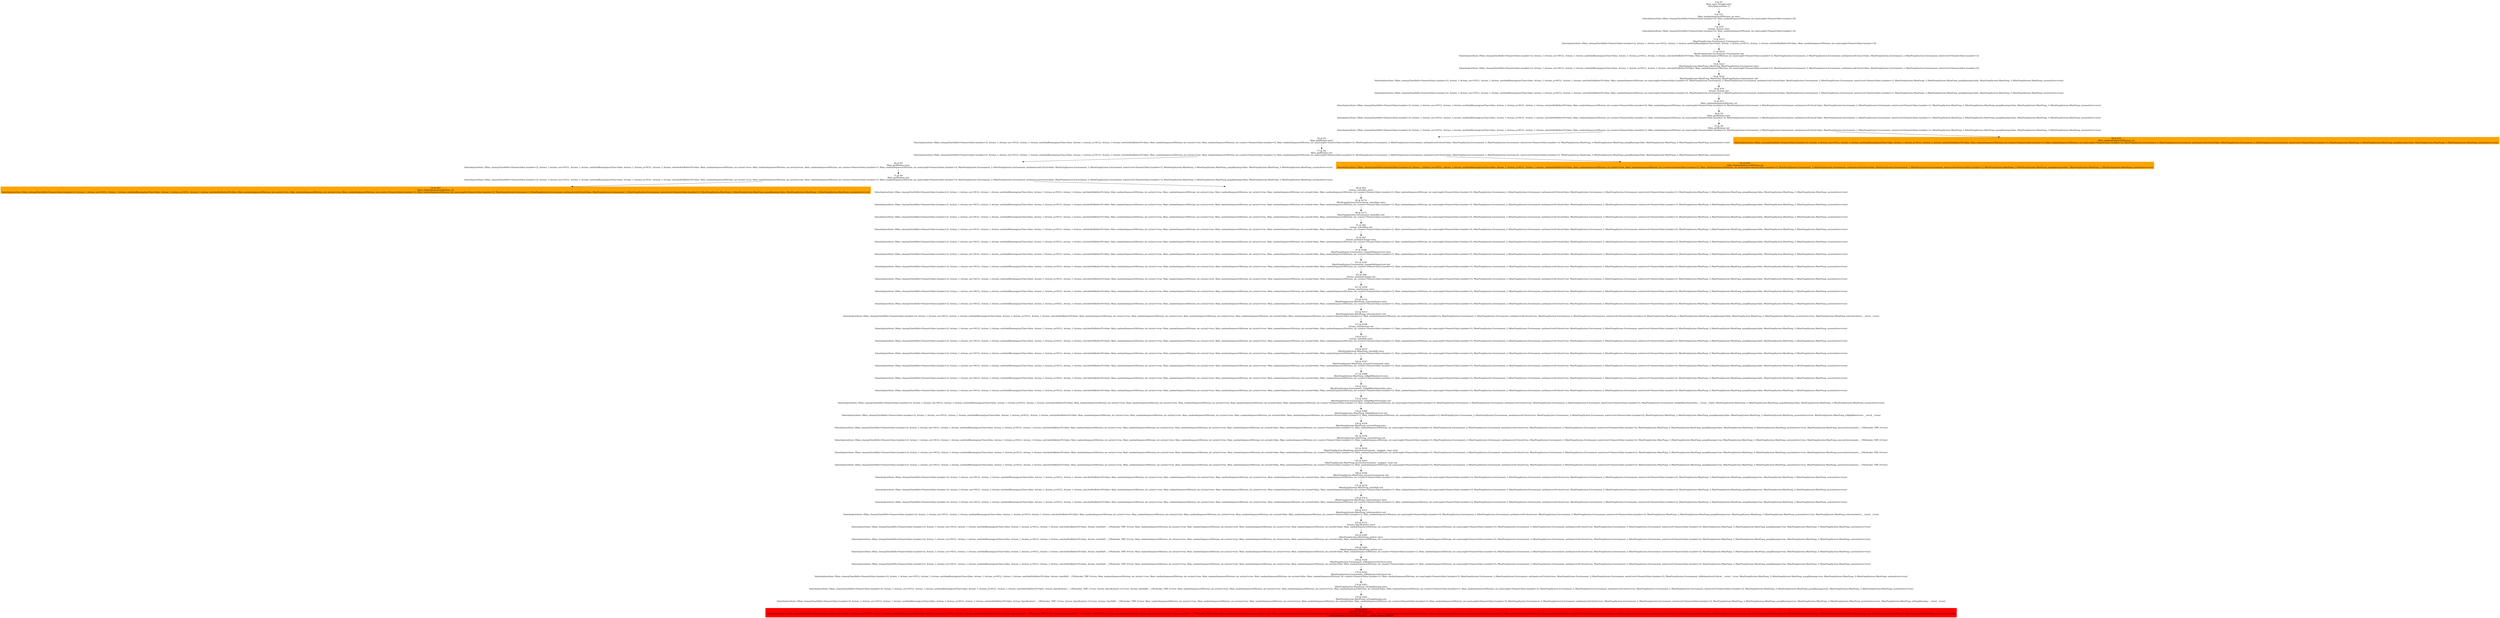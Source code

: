 digraph ARG {
node [style="filled" shape="box" color="white"]
0 [label="0 @ N1\nMain_main_String[] entry\nValueAnalysisState: []\n" id="0"]
4 [label="4 @ N15\nMain_randomSequenceOfActions_int entry\nValueAnalysisState: [Main_cleanupTimeShifts=NumericValue [number=2], Main_randomSequenceOfActions_int::maxLength=NumericValue [number=3]]\n" id="4"]
7 [label="7 @ N79\nActions_Actions entry\nValueAnalysisState: [Main_cleanupTimeShifts=NumericValue [number=2], Main_randomSequenceOfActions_int::maxLength=NumericValue [number=3]]\n" id="7"]
13 [label="13 @ N215\nMinePumpSystem.Environment_Environment entry\nValueAnalysisState: [Main_cleanupTimeShifts=NumericValue [number=2], Actions_1::Actions_env=NULL, Actions_1::Actions_methAndRunningLastTime=false, Actions_1::Actions_p=NULL, Actions_1::Actions_switchedOnBeforeTS=false, Main_randomSequenceOfActions_int::maxLength=NumericValue [number=3]]\n" id="13"]
17 [label="17 @ N214\nMinePumpSystem.Environment_Environment exit\nValueAnalysisState: [Main_cleanupTimeShifts=NumericValue [number=2], Actions_1::Actions_env=NULL, Actions_1::Actions_methAndRunningLastTime=false, Actions_1::Actions_p=NULL, Actions_1::Actions_switchedOnBeforeTS=false, Main_randomSequenceOfActions_int::maxLength=NumericValue [number=3], MinePumpSystem.Environment_2::MinePumpSystem.Environment_methaneLevelCritical=false, MinePumpSystem.Environment_2::MinePumpSystem.Environment_waterLevel=NumericValue [number=1]]\n" id="17"]
19 [label="19 @ N223\nMinePumpSystem.MinePump_MinePump_MinePumpSystem.Environment entry\nValueAnalysisState: [Main_cleanupTimeShifts=NumericValue [number=2], Actions_1::Actions_env=NULL, Actions_1::Actions_methAndRunningLastTime=false, Actions_1::Actions_p=NULL, Actions_1::Actions_switchedOnBeforeTS=false, Main_randomSequenceOfActions_int::maxLength=NumericValue [number=3], MinePumpSystem.Environment_2::MinePumpSystem.Environment_methaneLevelCritical=false, MinePumpSystem.Environment_2::MinePumpSystem.Environment_waterLevel=NumericValue [number=1]]\n" id="19"]
26 [label="26 @ N222\nMinePumpSystem.MinePump_MinePump_MinePumpSystem.Environment exit\nValueAnalysisState: [Main_cleanupTimeShifts=NumericValue [number=2], Actions_1::Actions_env=NULL, Actions_1::Actions_methAndRunningLastTime=false, Actions_1::Actions_p=NULL, Actions_1::Actions_switchedOnBeforeTS=false, Main_randomSequenceOfActions_int::maxLength=NumericValue [number=3], MinePumpSystem.Environment_2::MinePumpSystem.Environment_methaneLevelCritical=false, MinePumpSystem.Environment_2::MinePumpSystem.Environment_waterLevel=NumericValue [number=1], MinePumpSystem.MinePump_3::MinePumpSystem.MinePump_pumpRunning=false, MinePumpSystem.MinePump_3::MinePumpSystem.MinePump_systemActive=true]\n" id="26"]
28 [label="28 @ N78\nActions_Actions exit\nValueAnalysisState: [Main_cleanupTimeShifts=NumericValue [number=2], Actions_1::Actions_env=NULL, Actions_1::Actions_methAndRunningLastTime=false, Actions_1::Actions_p=NULL, Actions_1::Actions_switchedOnBeforeTS=false, Main_randomSequenceOfActions_int::maxLength=NumericValue [number=3], MinePumpSystem.Environment_2::MinePumpSystem.Environment_methaneLevelCritical=false, MinePumpSystem.Environment_2::MinePumpSystem.Environment_waterLevel=NumericValue [number=1], MinePumpSystem.MinePump_3::MinePumpSystem.MinePump_pumpRunning=false, MinePumpSystem.MinePump_3::MinePumpSystem.MinePump_systemActive=true]\n" id="28"]
32 [label="32 @ N23\nMain_randomSequenceOfActions_int\nValueAnalysisState: [Main_cleanupTimeShifts=NumericValue [number=2], Actions_1::Actions_env=NULL, Actions_1::Actions_methAndRunningLastTime=false, Actions_1::Actions_p=NULL, Actions_1::Actions_switchedOnBeforeTS=false, Main_randomSequenceOfActions_int::counter=NumericValue [number=0], Main_randomSequenceOfActions_int::maxLength=NumericValue [number=3], MinePumpSystem.Environment_2::MinePumpSystem.Environment_methaneLevelCritical=false, MinePumpSystem.Environment_2::MinePumpSystem.Environment_waterLevel=NumericValue [number=1], MinePumpSystem.MinePump_3::MinePumpSystem.MinePump_pumpRunning=false, MinePumpSystem.MinePump_3::MinePumpSystem.MinePump_systemActive=true]\n" id="32"]
36 [label="36 @ N5\nMain_getBoolean entry\nValueAnalysisState: [Main_cleanupTimeShifts=NumericValue [number=2], Actions_1::Actions_env=NULL, Actions_1::Actions_methAndRunningLastTime=false, Actions_1::Actions_p=NULL, Actions_1::Actions_switchedOnBeforeTS=false, Main_randomSequenceOfActions_int::counter=NumericValue [number=1], Main_randomSequenceOfActions_int::maxLength=NumericValue [number=3], MinePumpSystem.Environment_2::MinePumpSystem.Environment_methaneLevelCritical=false, MinePumpSystem.Environment_2::MinePumpSystem.Environment_waterLevel=NumericValue [number=1], MinePumpSystem.MinePump_3::MinePumpSystem.MinePump_pumpRunning=false, MinePumpSystem.MinePump_3::MinePumpSystem.MinePump_systemActive=true]\n" id="36"]
43 [label="43 @ N4\nMain_getBoolean exit\nValueAnalysisState: [Main_cleanupTimeShifts=NumericValue [number=2], Actions_1::Actions_env=NULL, Actions_1::Actions_methAndRunningLastTime=false, Actions_1::Actions_p=NULL, Actions_1::Actions_switchedOnBeforeTS=false, Main_randomSequenceOfActions_int::counter=NumericValue [number=1], Main_randomSequenceOfActions_int::maxLength=NumericValue [number=3], MinePumpSystem.Environment_2::MinePumpSystem.Environment_methaneLevelCritical=false, MinePumpSystem.Environment_2::MinePumpSystem.Environment_waterLevel=NumericValue [number=1], MinePumpSystem.MinePump_3::MinePumpSystem.MinePump_pumpRunning=false, MinePumpSystem.MinePump_3::MinePumpSystem.MinePump_systemActive=true]\n" id="43"]
50 [label="50 @ N5\nMain_getBoolean entry\nValueAnalysisState: [Main_cleanupTimeShifts=NumericValue [number=2], Actions_1::Actions_env=NULL, Actions_1::Actions_methAndRunningLastTime=false, Actions_1::Actions_p=NULL, Actions_1::Actions_switchedOnBeforeTS=false, Main_randomSequenceOfActions_int::action1=true, Main_randomSequenceOfActions_int::counter=NumericValue [number=1], Main_randomSequenceOfActions_int::maxLength=NumericValue [number=3], MinePumpSystem.Environment_2::MinePumpSystem.Environment_methaneLevelCritical=false, MinePumpSystem.Environment_2::MinePumpSystem.Environment_waterLevel=NumericValue [number=1], MinePumpSystem.MinePump_3::MinePumpSystem.MinePump_pumpRunning=false, MinePumpSystem.MinePump_3::MinePumpSystem.MinePump_systemActive=true]\n" id="50"]
57 [label="57 @ N4\nMain_getBoolean exit\nValueAnalysisState: [Main_cleanupTimeShifts=NumericValue [number=2], Actions_1::Actions_env=NULL, Actions_1::Actions_methAndRunningLastTime=false, Actions_1::Actions_p=NULL, Actions_1::Actions_switchedOnBeforeTS=false, Main_randomSequenceOfActions_int::action1=true, Main_randomSequenceOfActions_int::counter=NumericValue [number=1], Main_randomSequenceOfActions_int::maxLength=NumericValue [number=3], MinePumpSystem.Environment_2::MinePumpSystem.Environment_methaneLevelCritical=false, MinePumpSystem.Environment_2::MinePumpSystem.Environment_waterLevel=NumericValue [number=1], MinePumpSystem.MinePump_3::MinePumpSystem.MinePump_pumpRunning=false, MinePumpSystem.MinePump_3::MinePumpSystem.MinePump_systemActive=true]\n" id="57"]
64 [label="64 @ N5\nMain_getBoolean entry\nValueAnalysisState: [Main_cleanupTimeShifts=NumericValue [number=2], Actions_1::Actions_env=NULL, Actions_1::Actions_methAndRunningLastTime=false, Actions_1::Actions_p=NULL, Actions_1::Actions_switchedOnBeforeTS=false, Main_randomSequenceOfActions_int::action1=true, Main_randomSequenceOfActions_int::action2=true, Main_randomSequenceOfActions_int::counter=NumericValue [number=1], Main_randomSequenceOfActions_int::maxLength=NumericValue [number=3], MinePumpSystem.Environment_2::MinePumpSystem.Environment_methaneLevelCritical=false, MinePumpSystem.Environment_2::MinePumpSystem.Environment_waterLevel=NumericValue [number=1], MinePumpSystem.MinePump_3::MinePumpSystem.MinePump_pumpRunning=false, MinePumpSystem.MinePump_3::MinePumpSystem.MinePump_systemActive=true]\n" id="64"]
71 [label="71 @ N4\nMain_getBoolean exit\nValueAnalysisState: [Main_cleanupTimeShifts=NumericValue [number=2], Actions_1::Actions_env=NULL, Actions_1::Actions_methAndRunningLastTime=false, Actions_1::Actions_p=NULL, Actions_1::Actions_switchedOnBeforeTS=false, Main_randomSequenceOfActions_int::action1=true, Main_randomSequenceOfActions_int::action2=true, Main_randomSequenceOfActions_int::counter=NumericValue [number=1], Main_randomSequenceOfActions_int::maxLength=NumericValue [number=3], MinePumpSystem.Environment_2::MinePumpSystem.Environment_methaneLevelCritical=false, MinePumpSystem.Environment_2::MinePumpSystem.Environment_waterLevel=NumericValue [number=1], MinePumpSystem.MinePump_3::MinePumpSystem.MinePump_pumpRunning=false, MinePumpSystem.MinePump_3::MinePumpSystem.MinePump_systemActive=true]\n" id="71"]
74 [fillcolor="orange" label="74 @ N47\nMain_randomSequenceOfActions_int\nValueAnalysisState: [Main_cleanupTimeShifts=NumericValue [number=2], Actions_1::Actions_env=NULL, Actions_1::Actions_methAndRunningLastTime=false, Actions_1::Actions_p=NULL, Actions_1::Actions_switchedOnBeforeTS=false, Main_randomSequenceOfActions_int::action1=true, Main_randomSequenceOfActions_int::action2=true, Main_randomSequenceOfActions_int::counter=NumericValue [number=1], Main_randomSequenceOfActions_int::maxLength=NumericValue [number=3], MinePumpSystem.Environment_2::MinePumpSystem.Environment_methaneLevelCritical=false, MinePumpSystem.Environment_2::MinePumpSystem.Environment_waterLevel=NumericValue [number=1], MinePumpSystem.MinePump_3::MinePumpSystem.MinePump_pumpRunning=false, MinePumpSystem.MinePump_3::MinePumpSystem.MinePump_systemActive=true]\n" id="74"]
80 [label="80 @ N93\nActions_waterRise entry\nValueAnalysisState: [Main_cleanupTimeShifts=NumericValue [number=2], Actions_1::Actions_env=NULL, Actions_1::Actions_methAndRunningLastTime=false, Actions_1::Actions_p=NULL, Actions_1::Actions_switchedOnBeforeTS=false, Main_randomSequenceOfActions_int::action1=true, Main_randomSequenceOfActions_int::action2=true, Main_randomSequenceOfActions_int::action3=true, Main_randomSequenceOfActions_int::action4=false, Main_randomSequenceOfActions_int::counter=NumericValue [number=1], Main_randomSequenceOfActions_int::maxLength=NumericValue [number=3], MinePumpSystem.Environment_2::MinePumpSystem.Environment_methaneLevelCritical=false, MinePumpSystem.Environment_2::MinePumpSystem.Environment_waterLevel=NumericValue [number=1], MinePumpSystem.MinePump_3::MinePumpSystem.MinePump_pumpRunning=false, MinePumpSystem.MinePump_3::MinePumpSystem.MinePump_systemActive=true]\n" id="80"]
82 [label="82 @ N174\nMinePumpSystem.Environment_waterRise entry\nValueAnalysisState: [Main_cleanupTimeShifts=NumericValue [number=2], Actions_1::Actions_env=NULL, Actions_1::Actions_methAndRunningLastTime=false, Actions_1::Actions_p=NULL, Actions_1::Actions_switchedOnBeforeTS=false, Main_randomSequenceOfActions_int::action1=true, Main_randomSequenceOfActions_int::action2=true, Main_randomSequenceOfActions_int::action3=true, Main_randomSequenceOfActions_int::action4=false, Main_randomSequenceOfActions_int::counter=NumericValue [number=1], Main_randomSequenceOfActions_int::maxLength=NumericValue [number=3], MinePumpSystem.Environment_2::MinePumpSystem.Environment_methaneLevelCritical=false, MinePumpSystem.Environment_2::MinePumpSystem.Environment_waterLevel=NumericValue [number=1], MinePumpSystem.MinePump_3::MinePumpSystem.MinePump_pumpRunning=false, MinePumpSystem.MinePump_3::MinePumpSystem.MinePump_systemActive=true]\n" id="82"]
89 [label="89 @ N173\nMinePumpSystem.Environment_waterRise exit\nValueAnalysisState: [Main_cleanupTimeShifts=NumericValue [number=2], Actions_1::Actions_env=NULL, Actions_1::Actions_methAndRunningLastTime=false, Actions_1::Actions_p=NULL, Actions_1::Actions_switchedOnBeforeTS=false, Main_randomSequenceOfActions_int::action1=true, Main_randomSequenceOfActions_int::action2=true, Main_randomSequenceOfActions_int::action3=true, Main_randomSequenceOfActions_int::action4=false, Main_randomSequenceOfActions_int::counter=NumericValue [number=1], Main_randomSequenceOfActions_int::maxLength=NumericValue [number=3], MinePumpSystem.Environment_2::MinePumpSystem.Environment_methaneLevelCritical=false, MinePumpSystem.Environment_2::MinePumpSystem.Environment_waterLevel=NumericValue [number=2], MinePumpSystem.MinePump_3::MinePumpSystem.MinePump_pumpRunning=false, MinePumpSystem.MinePump_3::MinePumpSystem.MinePump_systemActive=true]\n" id="89"]
91 [label="91 @ N92\nActions_waterRise exit\nValueAnalysisState: [Main_cleanupTimeShifts=NumericValue [number=2], Actions_1::Actions_env=NULL, Actions_1::Actions_methAndRunningLastTime=false, Actions_1::Actions_p=NULL, Actions_1::Actions_switchedOnBeforeTS=false, Main_randomSequenceOfActions_int::action1=true, Main_randomSequenceOfActions_int::action2=true, Main_randomSequenceOfActions_int::action3=true, Main_randomSequenceOfActions_int::action4=false, Main_randomSequenceOfActions_int::counter=NumericValue [number=1], Main_randomSequenceOfActions_int::maxLength=NumericValue [number=3], MinePumpSystem.Environment_2::MinePumpSystem.Environment_methaneLevelCritical=false, MinePumpSystem.Environment_2::MinePumpSystem.Environment_waterLevel=NumericValue [number=2], MinePumpSystem.MinePump_3::MinePumpSystem.MinePump_pumpRunning=false, MinePumpSystem.MinePump_3::MinePumpSystem.MinePump_systemActive=true]\n" id="91"]
95 [label="95 @ N97\nActions_methaneChange entry\nValueAnalysisState: [Main_cleanupTimeShifts=NumericValue [number=2], Actions_1::Actions_env=NULL, Actions_1::Actions_methAndRunningLastTime=false, Actions_1::Actions_p=NULL, Actions_1::Actions_switchedOnBeforeTS=false, Main_randomSequenceOfActions_int::action1=true, Main_randomSequenceOfActions_int::action2=true, Main_randomSequenceOfActions_int::action3=true, Main_randomSequenceOfActions_int::action4=false, Main_randomSequenceOfActions_int::counter=NumericValue [number=1], Main_randomSequenceOfActions_int::maxLength=NumericValue [number=3], MinePumpSystem.Environment_2::MinePumpSystem.Environment_methaneLevelCritical=false, MinePumpSystem.Environment_2::MinePumpSystem.Environment_waterLevel=NumericValue [number=2], MinePumpSystem.MinePump_3::MinePumpSystem.MinePump_pumpRunning=false, MinePumpSystem.MinePump_3::MinePumpSystem.MinePump_systemActive=true]\n" id="95"]
97 [label="97 @ N188\nMinePumpSystem.Environment_changeMethaneLevel entry\nValueAnalysisState: [Main_cleanupTimeShifts=NumericValue [number=2], Actions_1::Actions_env=NULL, Actions_1::Actions_methAndRunningLastTime=false, Actions_1::Actions_p=NULL, Actions_1::Actions_switchedOnBeforeTS=false, Main_randomSequenceOfActions_int::action1=true, Main_randomSequenceOfActions_int::action2=true, Main_randomSequenceOfActions_int::action3=true, Main_randomSequenceOfActions_int::action4=false, Main_randomSequenceOfActions_int::counter=NumericValue [number=1], Main_randomSequenceOfActions_int::maxLength=NumericValue [number=3], MinePumpSystem.Environment_2::MinePumpSystem.Environment_methaneLevelCritical=false, MinePumpSystem.Environment_2::MinePumpSystem.Environment_waterLevel=NumericValue [number=2], MinePumpSystem.MinePump_3::MinePumpSystem.MinePump_pumpRunning=false, MinePumpSystem.MinePump_3::MinePumpSystem.MinePump_systemActive=true]\n" id="97"]
101 [label="101 @ N187\nMinePumpSystem.Environment_changeMethaneLevel exit\nValueAnalysisState: [Main_cleanupTimeShifts=NumericValue [number=2], Actions_1::Actions_env=NULL, Actions_1::Actions_methAndRunningLastTime=false, Actions_1::Actions_p=NULL, Actions_1::Actions_switchedOnBeforeTS=false, Main_randomSequenceOfActions_int::action1=true, Main_randomSequenceOfActions_int::action2=true, Main_randomSequenceOfActions_int::action3=true, Main_randomSequenceOfActions_int::action4=false, Main_randomSequenceOfActions_int::counter=NumericValue [number=1], Main_randomSequenceOfActions_int::maxLength=NumericValue [number=3], MinePumpSystem.Environment_2::MinePumpSystem.Environment_methaneLevelCritical=true, MinePumpSystem.Environment_2::MinePumpSystem.Environment_waterLevel=NumericValue [number=2], MinePumpSystem.MinePump_3::MinePumpSystem.MinePump_pumpRunning=false, MinePumpSystem.MinePump_3::MinePumpSystem.MinePump_systemActive=true]\n" id="101"]
103 [label="103 @ N96\nActions_methaneChange exit\nValueAnalysisState: [Main_cleanupTimeShifts=NumericValue [number=2], Actions_1::Actions_env=NULL, Actions_1::Actions_methAndRunningLastTime=false, Actions_1::Actions_p=NULL, Actions_1::Actions_switchedOnBeforeTS=false, Main_randomSequenceOfActions_int::action1=true, Main_randomSequenceOfActions_int::action2=true, Main_randomSequenceOfActions_int::action3=true, Main_randomSequenceOfActions_int::action4=false, Main_randomSequenceOfActions_int::counter=NumericValue [number=1], Main_randomSequenceOfActions_int::maxLength=NumericValue [number=3], MinePumpSystem.Environment_2::MinePumpSystem.Environment_methaneLevelCritical=true, MinePumpSystem.Environment_2::MinePumpSystem.Environment_waterLevel=NumericValue [number=2], MinePumpSystem.MinePump_3::MinePumpSystem.MinePump_pumpRunning=false, MinePumpSystem.MinePump_3::MinePumpSystem.MinePump_systemActive=true]\n" id="103"]
107 [label="107 @ N109\nActions_startSystem entry\nValueAnalysisState: [Main_cleanupTimeShifts=NumericValue [number=2], Actions_1::Actions_env=NULL, Actions_1::Actions_methAndRunningLastTime=false, Actions_1::Actions_p=NULL, Actions_1::Actions_switchedOnBeforeTS=false, Main_randomSequenceOfActions_int::action1=true, Main_randomSequenceOfActions_int::action2=true, Main_randomSequenceOfActions_int::action3=true, Main_randomSequenceOfActions_int::action4=false, Main_randomSequenceOfActions_int::counter=NumericValue [number=1], Main_randomSequenceOfActions_int::maxLength=NumericValue [number=3], MinePumpSystem.Environment_2::MinePumpSystem.Environment_methaneLevelCritical=true, MinePumpSystem.Environment_2::MinePumpSystem.Environment_waterLevel=NumericValue [number=2], MinePumpSystem.MinePump_3::MinePumpSystem.MinePump_pumpRunning=false, MinePumpSystem.MinePump_3::MinePumpSystem.MinePump_systemActive=true]\n" id="107"]
110 [label="110 @ N314\nMinePumpSystem.MinePump_isSystemActive entry\nValueAnalysisState: [Main_cleanupTimeShifts=NumericValue [number=2], Actions_1::Actions_env=NULL, Actions_1::Actions_methAndRunningLastTime=false, Actions_1::Actions_p=NULL, Actions_1::Actions_switchedOnBeforeTS=false, Main_randomSequenceOfActions_int::action1=true, Main_randomSequenceOfActions_int::action2=true, Main_randomSequenceOfActions_int::action3=true, Main_randomSequenceOfActions_int::action4=false, Main_randomSequenceOfActions_int::counter=NumericValue [number=1], Main_randomSequenceOfActions_int::maxLength=NumericValue [number=3], MinePumpSystem.Environment_2::MinePumpSystem.Environment_methaneLevelCritical=true, MinePumpSystem.Environment_2::MinePumpSystem.Environment_waterLevel=NumericValue [number=2], MinePumpSystem.MinePump_3::MinePumpSystem.MinePump_pumpRunning=false, MinePumpSystem.MinePump_3::MinePumpSystem.MinePump_systemActive=true]\n" id="110"]
112 [label="112 @ N313\nMinePumpSystem.MinePump_isSystemActive exit\nValueAnalysisState: [Main_cleanupTimeShifts=NumericValue [number=2], Actions_1::Actions_env=NULL, Actions_1::Actions_methAndRunningLastTime=false, Actions_1::Actions_p=NULL, Actions_1::Actions_switchedOnBeforeTS=false, Main_randomSequenceOfActions_int::action1=true, Main_randomSequenceOfActions_int::action2=true, Main_randomSequenceOfActions_int::action3=true, Main_randomSequenceOfActions_int::action4=false, Main_randomSequenceOfActions_int::counter=NumericValue [number=1], Main_randomSequenceOfActions_int::maxLength=NumericValue [number=3], MinePumpSystem.Environment_2::MinePumpSystem.Environment_methaneLevelCritical=true, MinePumpSystem.Environment_2::MinePumpSystem.Environment_waterLevel=NumericValue [number=2], MinePumpSystem.MinePump_3::MinePumpSystem.MinePump_pumpRunning=false, MinePumpSystem.MinePump_3::MinePumpSystem.MinePump_systemActive=true, MinePumpSystem.MinePump_isSystemActive::__retval__=true]\n" id="112"]
115 [label="115 @ N108\nActions_startSystem exit\nValueAnalysisState: [Main_cleanupTimeShifts=NumericValue [number=2], Actions_1::Actions_env=NULL, Actions_1::Actions_methAndRunningLastTime=false, Actions_1::Actions_p=NULL, Actions_1::Actions_switchedOnBeforeTS=false, Main_randomSequenceOfActions_int::action1=true, Main_randomSequenceOfActions_int::action2=true, Main_randomSequenceOfActions_int::action3=true, Main_randomSequenceOfActions_int::action4=false, Main_randomSequenceOfActions_int::counter=NumericValue [number=1], Main_randomSequenceOfActions_int::maxLength=NumericValue [number=3], MinePumpSystem.Environment_2::MinePumpSystem.Environment_methaneLevelCritical=true, MinePumpSystem.Environment_2::MinePumpSystem.Environment_waterLevel=NumericValue [number=2], MinePumpSystem.MinePump_3::MinePumpSystem.MinePump_pumpRunning=false, MinePumpSystem.MinePump_3::MinePumpSystem.MinePump_systemActive=true]\n" id="115"]
118 [label="118 @ N117\nActions_timeShift entry\nValueAnalysisState: [Main_cleanupTimeShifts=NumericValue [number=2], Actions_1::Actions_env=NULL, Actions_1::Actions_methAndRunningLastTime=false, Actions_1::Actions_p=NULL, Actions_1::Actions_switchedOnBeforeTS=false, Main_randomSequenceOfActions_int::action1=true, Main_randomSequenceOfActions_int::action2=true, Main_randomSequenceOfActions_int::action3=true, Main_randomSequenceOfActions_int::action4=false, Main_randomSequenceOfActions_int::counter=NumericValue [number=1], Main_randomSequenceOfActions_int::maxLength=NumericValue [number=3], MinePumpSystem.Environment_2::MinePumpSystem.Environment_methaneLevelCritical=true, MinePumpSystem.Environment_2::MinePumpSystem.Environment_waterLevel=NumericValue [number=2], MinePumpSystem.MinePump_3::MinePumpSystem.MinePump_pumpRunning=false, MinePumpSystem.MinePump_3::MinePumpSystem.MinePump_systemActive=true]\n" id="118"]
120 [label="120 @ N235\nMinePumpSystem.MinePump_timeShift entry\nValueAnalysisState: [Main_cleanupTimeShifts=NumericValue [number=2], Actions_1::Actions_env=NULL, Actions_1::Actions_methAndRunningLastTime=false, Actions_1::Actions_p=NULL, Actions_1::Actions_switchedOnBeforeTS=false, Main_randomSequenceOfActions_int::action1=true, Main_randomSequenceOfActions_int::action2=true, Main_randomSequenceOfActions_int::action3=true, Main_randomSequenceOfActions_int::action4=false, Main_randomSequenceOfActions_int::counter=NumericValue [number=1], Main_randomSequenceOfActions_int::maxLength=NumericValue [number=3], MinePumpSystem.Environment_2::MinePumpSystem.Environment_methaneLevelCritical=true, MinePumpSystem.Environment_2::MinePumpSystem.Environment_waterLevel=NumericValue [number=2], MinePumpSystem.MinePump_3::MinePumpSystem.MinePump_pumpRunning=false, MinePumpSystem.MinePump_3::MinePumpSystem.MinePump_systemActive=true]\n" id="120"]
124 [label="124 @ N247\nMinePumpSystem.MinePump_processEnvironment entry\nValueAnalysisState: [Main_cleanupTimeShifts=NumericValue [number=2], Actions_1::Actions_env=NULL, Actions_1::Actions_methAndRunningLastTime=false, Actions_1::Actions_p=NULL, Actions_1::Actions_switchedOnBeforeTS=false, Main_randomSequenceOfActions_int::action1=true, Main_randomSequenceOfActions_int::action2=true, Main_randomSequenceOfActions_int::action3=true, Main_randomSequenceOfActions_int::action4=false, Main_randomSequenceOfActions_int::counter=NumericValue [number=1], Main_randomSequenceOfActions_int::maxLength=NumericValue [number=3], MinePumpSystem.Environment_2::MinePumpSystem.Environment_methaneLevelCritical=true, MinePumpSystem.Environment_2::MinePumpSystem.Environment_waterLevel=NumericValue [number=2], MinePumpSystem.MinePump_3::MinePumpSystem.MinePump_pumpRunning=false, MinePumpSystem.MinePump_3::MinePumpSystem.MinePump_systemActive=true]\n" id="124"]
127 [label="127 @ N289\nMinePumpSystem.MinePump_isHighWaterLevel entry\nValueAnalysisState: [Main_cleanupTimeShifts=NumericValue [number=2], Actions_1::Actions_env=NULL, Actions_1::Actions_methAndRunningLastTime=false, Actions_1::Actions_p=NULL, Actions_1::Actions_switchedOnBeforeTS=false, Main_randomSequenceOfActions_int::action1=true, Main_randomSequenceOfActions_int::action2=true, Main_randomSequenceOfActions_int::action3=true, Main_randomSequenceOfActions_int::action4=false, Main_randomSequenceOfActions_int::counter=NumericValue [number=1], Main_randomSequenceOfActions_int::maxLength=NumericValue [number=3], MinePumpSystem.Environment_2::MinePumpSystem.Environment_methaneLevelCritical=true, MinePumpSystem.Environment_2::MinePumpSystem.Environment_waterLevel=NumericValue [number=2], MinePumpSystem.MinePump_3::MinePumpSystem.MinePump_pumpRunning=false, MinePumpSystem.MinePump_3::MinePumpSystem.MinePump_systemActive=true]\n" id="127"]
130 [label="130 @ N211\nMinePumpSystem.Environment_isHighWaterSensorDry entry\nValueAnalysisState: [Main_cleanupTimeShifts=NumericValue [number=2], Actions_1::Actions_env=NULL, Actions_1::Actions_methAndRunningLastTime=false, Actions_1::Actions_p=NULL, Actions_1::Actions_switchedOnBeforeTS=false, Main_randomSequenceOfActions_int::action1=true, Main_randomSequenceOfActions_int::action2=true, Main_randomSequenceOfActions_int::action3=true, Main_randomSequenceOfActions_int::action4=false, Main_randomSequenceOfActions_int::counter=NumericValue [number=1], Main_randomSequenceOfActions_int::maxLength=NumericValue [number=3], MinePumpSystem.Environment_2::MinePumpSystem.Environment_methaneLevelCritical=true, MinePumpSystem.Environment_2::MinePumpSystem.Environment_waterLevel=NumericValue [number=2], MinePumpSystem.MinePump_3::MinePumpSystem.MinePump_pumpRunning=false, MinePumpSystem.MinePump_3::MinePumpSystem.MinePump_systemActive=true]\n" id="130"]
132 [label="132 @ N210\nMinePumpSystem.Environment_isHighWaterSensorDry exit\nValueAnalysisState: [Main_cleanupTimeShifts=NumericValue [number=2], Actions_1::Actions_env=NULL, Actions_1::Actions_methAndRunningLastTime=false, Actions_1::Actions_p=NULL, Actions_1::Actions_switchedOnBeforeTS=false, Main_randomSequenceOfActions_int::action1=true, Main_randomSequenceOfActions_int::action2=true, Main_randomSequenceOfActions_int::action3=true, Main_randomSequenceOfActions_int::action4=false, Main_randomSequenceOfActions_int::counter=NumericValue [number=1], Main_randomSequenceOfActions_int::maxLength=NumericValue [number=3], MinePumpSystem.Environment_2::MinePumpSystem.Environment_methaneLevelCritical=true, MinePumpSystem.Environment_2::MinePumpSystem.Environment_waterLevel=NumericValue [number=2], MinePumpSystem.Environment_isHighWaterSensorDry::__retval__=false, MinePumpSystem.MinePump_3::MinePumpSystem.MinePump_pumpRunning=false, MinePumpSystem.MinePump_3::MinePumpSystem.MinePump_systemActive=true]\n" id="132"]
134 [label="134 @ N288\nMinePumpSystem.MinePump_isHighWaterLevel exit\nValueAnalysisState: [Main_cleanupTimeShifts=NumericValue [number=2], Actions_1::Actions_env=NULL, Actions_1::Actions_methAndRunningLastTime=false, Actions_1::Actions_p=NULL, Actions_1::Actions_switchedOnBeforeTS=false, Main_randomSequenceOfActions_int::action1=true, Main_randomSequenceOfActions_int::action2=true, Main_randomSequenceOfActions_int::action3=true, Main_randomSequenceOfActions_int::action4=false, Main_randomSequenceOfActions_int::counter=NumericValue [number=1], Main_randomSequenceOfActions_int::maxLength=NumericValue [number=3], MinePumpSystem.Environment_2::MinePumpSystem.Environment_methaneLevelCritical=true, MinePumpSystem.Environment_2::MinePumpSystem.Environment_waterLevel=NumericValue [number=2], MinePumpSystem.MinePump_3::MinePumpSystem.MinePump_pumpRunning=false, MinePumpSystem.MinePump_3::MinePumpSystem.MinePump_systemActive=true, MinePumpSystem.MinePump_isHighWaterLevel::__retval__=true]\n" id="134"]
138 [label="138 @ N259\nMinePumpSystem.MinePump_activatePump entry\nValueAnalysisState: [Main_cleanupTimeShifts=NumericValue [number=2], Actions_1::Actions_env=NULL, Actions_1::Actions_methAndRunningLastTime=false, Actions_1::Actions_p=NULL, Actions_1::Actions_switchedOnBeforeTS=false, Main_randomSequenceOfActions_int::action1=true, Main_randomSequenceOfActions_int::action2=true, Main_randomSequenceOfActions_int::action3=true, Main_randomSequenceOfActions_int::action4=false, Main_randomSequenceOfActions_int::counter=NumericValue [number=1], Main_randomSequenceOfActions_int::maxLength=NumericValue [number=3], MinePumpSystem.Environment_2::MinePumpSystem.Environment_methaneLevelCritical=true, MinePumpSystem.Environment_2::MinePumpSystem.Environment_waterLevel=NumericValue [number=2], MinePumpSystem.MinePump_3::MinePumpSystem.MinePump_pumpRunning=false, MinePumpSystem.MinePump_3::MinePumpSystem.MinePump_systemActive=true, MinePumpSystem.MinePump_processEnvironment::__CPAchecker_TMP_0=true]\n" id="138"]
141 [label="141 @ N258\nMinePumpSystem.MinePump_activatePump exit\nValueAnalysisState: [Main_cleanupTimeShifts=NumericValue [number=2], Actions_1::Actions_env=NULL, Actions_1::Actions_methAndRunningLastTime=false, Actions_1::Actions_p=NULL, Actions_1::Actions_switchedOnBeforeTS=false, Main_randomSequenceOfActions_int::action1=true, Main_randomSequenceOfActions_int::action2=true, Main_randomSequenceOfActions_int::action3=true, Main_randomSequenceOfActions_int::action4=false, Main_randomSequenceOfActions_int::counter=NumericValue [number=1], Main_randomSequenceOfActions_int::maxLength=NumericValue [number=3], MinePumpSystem.Environment_2::MinePumpSystem.Environment_methaneLevelCritical=true, MinePumpSystem.Environment_2::MinePumpSystem.Environment_waterLevel=NumericValue [number=2], MinePumpSystem.MinePump_3::MinePumpSystem.MinePump_pumpRunning=true, MinePumpSystem.MinePump_3::MinePumpSystem.MinePump_systemActive=true, MinePumpSystem.MinePump_processEnvironment::__CPAchecker_TMP_0=true]\n" id="141"]
143 [label="143 @ N244\nMinePumpSystem.MinePump_processEnvironment__wrappee__base entry\nValueAnalysisState: [Main_cleanupTimeShifts=NumericValue [number=2], Actions_1::Actions_env=NULL, Actions_1::Actions_methAndRunningLastTime=false, Actions_1::Actions_p=NULL, Actions_1::Actions_switchedOnBeforeTS=false, Main_randomSequenceOfActions_int::action1=true, Main_randomSequenceOfActions_int::action2=true, Main_randomSequenceOfActions_int::action3=true, Main_randomSequenceOfActions_int::action4=false, Main_randomSequenceOfActions_int::counter=NumericValue [number=1], Main_randomSequenceOfActions_int::maxLength=NumericValue [number=3], MinePumpSystem.Environment_2::MinePumpSystem.Environment_methaneLevelCritical=true, MinePumpSystem.Environment_2::MinePumpSystem.Environment_waterLevel=NumericValue [number=2], MinePumpSystem.MinePump_3::MinePumpSystem.MinePump_pumpRunning=true, MinePumpSystem.MinePump_3::MinePumpSystem.MinePump_systemActive=true, MinePumpSystem.MinePump_processEnvironment::__CPAchecker_TMP_0=true]\n" id="143"]
145 [label="145 @ N243\nMinePumpSystem.MinePump_processEnvironment__wrappee__base exit\nValueAnalysisState: [Main_cleanupTimeShifts=NumericValue [number=2], Actions_1::Actions_env=NULL, Actions_1::Actions_methAndRunningLastTime=false, Actions_1::Actions_p=NULL, Actions_1::Actions_switchedOnBeforeTS=false, Main_randomSequenceOfActions_int::action1=true, Main_randomSequenceOfActions_int::action2=true, Main_randomSequenceOfActions_int::action3=true, Main_randomSequenceOfActions_int::action4=false, Main_randomSequenceOfActions_int::counter=NumericValue [number=1], Main_randomSequenceOfActions_int::maxLength=NumericValue [number=3], MinePumpSystem.Environment_2::MinePumpSystem.Environment_methaneLevelCritical=true, MinePumpSystem.Environment_2::MinePumpSystem.Environment_waterLevel=NumericValue [number=2], MinePumpSystem.MinePump_3::MinePumpSystem.MinePump_pumpRunning=true, MinePumpSystem.MinePump_3::MinePumpSystem.MinePump_systemActive=true, MinePumpSystem.MinePump_processEnvironment::__CPAchecker_TMP_0=true]\n" id="145"]
148 [label="148 @ N246\nMinePumpSystem.MinePump_processEnvironment exit\nValueAnalysisState: [Main_cleanupTimeShifts=NumericValue [number=2], Actions_1::Actions_env=NULL, Actions_1::Actions_methAndRunningLastTime=false, Actions_1::Actions_p=NULL, Actions_1::Actions_switchedOnBeforeTS=false, Main_randomSequenceOfActions_int::action1=true, Main_randomSequenceOfActions_int::action2=true, Main_randomSequenceOfActions_int::action3=true, Main_randomSequenceOfActions_int::action4=false, Main_randomSequenceOfActions_int::counter=NumericValue [number=1], Main_randomSequenceOfActions_int::maxLength=NumericValue [number=3], MinePumpSystem.Environment_2::MinePumpSystem.Environment_methaneLevelCritical=true, MinePumpSystem.Environment_2::MinePumpSystem.Environment_waterLevel=NumericValue [number=2], MinePumpSystem.MinePump_3::MinePumpSystem.MinePump_pumpRunning=true, MinePumpSystem.MinePump_3::MinePumpSystem.MinePump_systemActive=true]\n" id="148"]
151 [label="151 @ N234\nMinePumpSystem.MinePump_timeShift exit\nValueAnalysisState: [Main_cleanupTimeShifts=NumericValue [number=2], Actions_1::Actions_env=NULL, Actions_1::Actions_methAndRunningLastTime=false, Actions_1::Actions_p=NULL, Actions_1::Actions_switchedOnBeforeTS=false, Main_randomSequenceOfActions_int::action1=true, Main_randomSequenceOfActions_int::action2=true, Main_randomSequenceOfActions_int::action3=true, Main_randomSequenceOfActions_int::action4=false, Main_randomSequenceOfActions_int::counter=NumericValue [number=1], Main_randomSequenceOfActions_int::maxLength=NumericValue [number=3], MinePumpSystem.Environment_2::MinePumpSystem.Environment_methaneLevelCritical=true, MinePumpSystem.Environment_2::MinePumpSystem.Environment_waterLevel=NumericValue [number=2], MinePumpSystem.MinePump_3::MinePumpSystem.MinePump_pumpRunning=true, MinePumpSystem.MinePump_3::MinePumpSystem.MinePump_systemActive=true]\n" id="151"]
154 [label="154 @ N314\nMinePumpSystem.MinePump_isSystemActive entry\nValueAnalysisState: [Main_cleanupTimeShifts=NumericValue [number=2], Actions_1::Actions_env=NULL, Actions_1::Actions_methAndRunningLastTime=false, Actions_1::Actions_p=NULL, Actions_1::Actions_switchedOnBeforeTS=false, Main_randomSequenceOfActions_int::action1=true, Main_randomSequenceOfActions_int::action2=true, Main_randomSequenceOfActions_int::action3=true, Main_randomSequenceOfActions_int::action4=false, Main_randomSequenceOfActions_int::counter=NumericValue [number=1], Main_randomSequenceOfActions_int::maxLength=NumericValue [number=3], MinePumpSystem.Environment_2::MinePumpSystem.Environment_methaneLevelCritical=true, MinePumpSystem.Environment_2::MinePumpSystem.Environment_waterLevel=NumericValue [number=2], MinePumpSystem.MinePump_3::MinePumpSystem.MinePump_pumpRunning=true, MinePumpSystem.MinePump_3::MinePumpSystem.MinePump_systemActive=true]\n" id="154"]
156 [label="156 @ N313\nMinePumpSystem.MinePump_isSystemActive exit\nValueAnalysisState: [Main_cleanupTimeShifts=NumericValue [number=2], Actions_1::Actions_env=NULL, Actions_1::Actions_methAndRunningLastTime=false, Actions_1::Actions_p=NULL, Actions_1::Actions_switchedOnBeforeTS=false, Main_randomSequenceOfActions_int::action1=true, Main_randomSequenceOfActions_int::action2=true, Main_randomSequenceOfActions_int::action3=true, Main_randomSequenceOfActions_int::action4=false, Main_randomSequenceOfActions_int::counter=NumericValue [number=1], Main_randomSequenceOfActions_int::maxLength=NumericValue [number=3], MinePumpSystem.Environment_2::MinePumpSystem.Environment_methaneLevelCritical=true, MinePumpSystem.Environment_2::MinePumpSystem.Environment_waterLevel=NumericValue [number=2], MinePumpSystem.MinePump_3::MinePumpSystem.MinePump_pumpRunning=true, MinePumpSystem.MinePump_3::MinePumpSystem.MinePump_systemActive=true, MinePumpSystem.MinePump_isSystemActive::__retval__=true]\n" id="156"]
159 [label="159 @ N132\nActions_Specification1 entry\nValueAnalysisState: [Main_cleanupTimeShifts=NumericValue [number=2], Actions_1::Actions_env=NULL, Actions_1::Actions_methAndRunningLastTime=false, Actions_1::Actions_p=NULL, Actions_1::Actions_switchedOnBeforeTS=false, Actions_timeShift::__CPAchecker_TMP_0=true, Main_randomSequenceOfActions_int::action1=true, Main_randomSequenceOfActions_int::action2=true, Main_randomSequenceOfActions_int::action3=true, Main_randomSequenceOfActions_int::action4=false, Main_randomSequenceOfActions_int::counter=NumericValue [number=1], Main_randomSequenceOfActions_int::maxLength=NumericValue [number=3], MinePumpSystem.Environment_2::MinePumpSystem.Environment_methaneLevelCritical=true, MinePumpSystem.Environment_2::MinePumpSystem.Environment_waterLevel=NumericValue [number=2], MinePumpSystem.MinePump_3::MinePumpSystem.MinePump_pumpRunning=true, MinePumpSystem.MinePump_3::MinePumpSystem.MinePump_systemActive=true]\n" id="159"]
162 [label="162 @ N285\nMinePumpSystem.MinePump_getEnv entry\nValueAnalysisState: [Main_cleanupTimeShifts=NumericValue [number=2], Actions_1::Actions_env=NULL, Actions_1::Actions_methAndRunningLastTime=false, Actions_1::Actions_p=NULL, Actions_1::Actions_switchedOnBeforeTS=false, Actions_timeShift::__CPAchecker_TMP_0=true, Main_randomSequenceOfActions_int::action1=true, Main_randomSequenceOfActions_int::action2=true, Main_randomSequenceOfActions_int::action3=true, Main_randomSequenceOfActions_int::action4=false, Main_randomSequenceOfActions_int::counter=NumericValue [number=1], Main_randomSequenceOfActions_int::maxLength=NumericValue [number=3], MinePumpSystem.Environment_2::MinePumpSystem.Environment_methaneLevelCritical=true, MinePumpSystem.Environment_2::MinePumpSystem.Environment_waterLevel=NumericValue [number=2], MinePumpSystem.MinePump_3::MinePumpSystem.MinePump_pumpRunning=true, MinePumpSystem.MinePump_3::MinePumpSystem.MinePump_systemActive=true]\n" id="162"]
164 [label="164 @ N284\nMinePumpSystem.MinePump_getEnv exit\nValueAnalysisState: [Main_cleanupTimeShifts=NumericValue [number=2], Actions_1::Actions_env=NULL, Actions_1::Actions_methAndRunningLastTime=false, Actions_1::Actions_p=NULL, Actions_1::Actions_switchedOnBeforeTS=false, Actions_timeShift::__CPAchecker_TMP_0=true, Main_randomSequenceOfActions_int::action1=true, Main_randomSequenceOfActions_int::action2=true, Main_randomSequenceOfActions_int::action3=true, Main_randomSequenceOfActions_int::action4=false, Main_randomSequenceOfActions_int::counter=NumericValue [number=1], Main_randomSequenceOfActions_int::maxLength=NumericValue [number=3], MinePumpSystem.Environment_2::MinePumpSystem.Environment_methaneLevelCritical=true, MinePumpSystem.Environment_2::MinePumpSystem.Environment_waterLevel=NumericValue [number=2], MinePumpSystem.MinePump_3::MinePumpSystem.MinePump_pumpRunning=true, MinePumpSystem.MinePump_3::MinePumpSystem.MinePump_systemActive=true]\n" id="164"]
168 [label="168 @ N194\nMinePumpSystem.Environment_isMethaneLevelCritical entry\nValueAnalysisState: [Main_cleanupTimeShifts=NumericValue [number=2], Actions_1::Actions_env=NULL, Actions_1::Actions_methAndRunningLastTime=false, Actions_1::Actions_p=NULL, Actions_1::Actions_switchedOnBeforeTS=false, Actions_timeShift::__CPAchecker_TMP_0=true, Main_randomSequenceOfActions_int::action1=true, Main_randomSequenceOfActions_int::action2=true, Main_randomSequenceOfActions_int::action3=true, Main_randomSequenceOfActions_int::action4=false, Main_randomSequenceOfActions_int::counter=NumericValue [number=1], Main_randomSequenceOfActions_int::maxLength=NumericValue [number=3], MinePumpSystem.Environment_2::MinePumpSystem.Environment_methaneLevelCritical=true, MinePumpSystem.Environment_2::MinePumpSystem.Environment_waterLevel=NumericValue [number=2], MinePumpSystem.MinePump_3::MinePumpSystem.MinePump_pumpRunning=true, MinePumpSystem.MinePump_3::MinePumpSystem.MinePump_systemActive=true]\n" id="168"]
170 [label="170 @ N193\nMinePumpSystem.Environment_isMethaneLevelCritical exit\nValueAnalysisState: [Main_cleanupTimeShifts=NumericValue [number=2], Actions_1::Actions_env=NULL, Actions_1::Actions_methAndRunningLastTime=false, Actions_1::Actions_p=NULL, Actions_1::Actions_switchedOnBeforeTS=false, Actions_timeShift::__CPAchecker_TMP_0=true, Main_randomSequenceOfActions_int::action1=true, Main_randomSequenceOfActions_int::action2=true, Main_randomSequenceOfActions_int::action3=true, Main_randomSequenceOfActions_int::action4=false, Main_randomSequenceOfActions_int::counter=NumericValue [number=1], Main_randomSequenceOfActions_int::maxLength=NumericValue [number=3], MinePumpSystem.Environment_2::MinePumpSystem.Environment_methaneLevelCritical=true, MinePumpSystem.Environment_2::MinePumpSystem.Environment_waterLevel=NumericValue [number=2], MinePumpSystem.Environment_isMethaneLevelCritical::__retval__=true, MinePumpSystem.MinePump_3::MinePumpSystem.MinePump_pumpRunning=true, MinePumpSystem.MinePump_3::MinePumpSystem.MinePump_systemActive=true]\n" id="170"]
176 [label="176 @ N263\nMinePumpSystem.MinePump_isPumpRunning entry\nValueAnalysisState: [Main_cleanupTimeShifts=NumericValue [number=2], Actions_1::Actions_env=NULL, Actions_1::Actions_methAndRunningLastTime=false, Actions_1::Actions_p=NULL, Actions_1::Actions_switchedOnBeforeTS=false, Actions_Specification1::__CPAchecker_TMP_1=true, Actions_Specification1::b1=true, Actions_timeShift::__CPAchecker_TMP_0=true, Main_randomSequenceOfActions_int::action1=true, Main_randomSequenceOfActions_int::action2=true, Main_randomSequenceOfActions_int::action3=true, Main_randomSequenceOfActions_int::action4=false, Main_randomSequenceOfActions_int::counter=NumericValue [number=1], Main_randomSequenceOfActions_int::maxLength=NumericValue [number=3], MinePumpSystem.Environment_2::MinePumpSystem.Environment_methaneLevelCritical=true, MinePumpSystem.Environment_2::MinePumpSystem.Environment_waterLevel=NumericValue [number=2], MinePumpSystem.MinePump_3::MinePumpSystem.MinePump_pumpRunning=true, MinePumpSystem.MinePump_3::MinePumpSystem.MinePump_systemActive=true]\n" id="176"]
178 [label="178 @ N262\nMinePumpSystem.MinePump_isPumpRunning exit\nValueAnalysisState: [Main_cleanupTimeShifts=NumericValue [number=2], Actions_1::Actions_env=NULL, Actions_1::Actions_methAndRunningLastTime=false, Actions_1::Actions_p=NULL, Actions_1::Actions_switchedOnBeforeTS=false, Actions_Specification1::__CPAchecker_TMP_1=true, Actions_Specification1::b1=true, Actions_timeShift::__CPAchecker_TMP_0=true, Main_randomSequenceOfActions_int::action1=true, Main_randomSequenceOfActions_int::action2=true, Main_randomSequenceOfActions_int::action3=true, Main_randomSequenceOfActions_int::action4=false, Main_randomSequenceOfActions_int::counter=NumericValue [number=1], Main_randomSequenceOfActions_int::maxLength=NumericValue [number=3], MinePumpSystem.Environment_2::MinePumpSystem.Environment_methaneLevelCritical=true, MinePumpSystem.Environment_2::MinePumpSystem.Environment_waterLevel=NumericValue [number=2], MinePumpSystem.MinePump_3::MinePumpSystem.MinePump_pumpRunning=true, MinePumpSystem.MinePump_3::MinePumpSystem.MinePump_systemActive=true, MinePumpSystem.MinePump_isPumpRunning::__retval__=true]\n" id="178"]
186 [fillcolor="red" label="186 @ N158\nActions_Specification1\nValueAnalysisState: [Main_cleanupTimeShifts=NumericValue [number=2], Actions_1::Actions_env=NULL, Actions_1::Actions_methAndRunningLastTime=false, Actions_1::Actions_p=NULL, Actions_1::Actions_switchedOnBeforeTS=false, Actions_Specification1::__CPAchecker_TMP_1=true, Actions_Specification1::__CPAchecker_TMP_2=true, Actions_Specification1::b1=true, Actions_Specification1::b2=true, Actions_timeShift::__CPAchecker_TMP_0=true, Main_randomSequenceOfActions_int::action1=true, Main_randomSequenceOfActions_int::action2=true, Main_randomSequenceOfActions_int::action3=true, Main_randomSequenceOfActions_int::action4=false, Main_randomSequenceOfActions_int::counter=NumericValue [number=1], Main_randomSequenceOfActions_int::maxLength=NumericValue [number=3], MinePumpSystem.Environment_2::MinePumpSystem.Environment_methaneLevelCritical=true, MinePumpSystem.Environment_2::MinePumpSystem.Environment_waterLevel=NumericValue [number=2], MinePumpSystem.MinePump_3::MinePumpSystem.MinePump_pumpRunning=true, MinePumpSystem.MinePump_3::MinePumpSystem.MinePump_systemActive=true]\n AutomatonState: AssertionAutomaton: _predefinedState_ERROR\n" id="186"]
60 [fillcolor="orange" label="60 @ N40\nMain_randomSequenceOfActions_int\nValueAnalysisState: [Main_cleanupTimeShifts=NumericValue [number=2], Actions_1::Actions_env=NULL, Actions_1::Actions_methAndRunningLastTime=false, Actions_1::Actions_p=NULL, Actions_1::Actions_switchedOnBeforeTS=false, Main_randomSequenceOfActions_int::action1=true, Main_randomSequenceOfActions_int::counter=NumericValue [number=1], Main_randomSequenceOfActions_int::maxLength=NumericValue [number=3], MinePumpSystem.Environment_2::MinePumpSystem.Environment_methaneLevelCritical=false, MinePumpSystem.Environment_2::MinePumpSystem.Environment_waterLevel=NumericValue [number=1], MinePumpSystem.MinePump_3::MinePumpSystem.MinePump_pumpRunning=false, MinePumpSystem.MinePump_3::MinePumpSystem.MinePump_systemActive=true]\n" id="60"]
46 [fillcolor="orange" label="46 @ N33\nMain_randomSequenceOfActions_int\nValueAnalysisState: [Main_cleanupTimeShifts=NumericValue [number=2], Actions_1::Actions_env=NULL, Actions_1::Actions_methAndRunningLastTime=false, Actions_1::Actions_p=NULL, Actions_1::Actions_switchedOnBeforeTS=false, Main_randomSequenceOfActions_int::counter=NumericValue [number=1], Main_randomSequenceOfActions_int::maxLength=NumericValue [number=3], MinePumpSystem.Environment_2::MinePumpSystem.Environment_methaneLevelCritical=false, MinePumpSystem.Environment_2::MinePumpSystem.Environment_waterLevel=NumericValue [number=1], MinePumpSystem.MinePump_3::MinePumpSystem.MinePump_pumpRunning=false, MinePumpSystem.MinePump_3::MinePumpSystem.MinePump_systemActive=true]\n" id="46"]
0 -> 4 []
4 -> 7 []
7 -> 13 []
13 -> 17 []
17 -> 19 []
19 -> 26 []
26 -> 28 []
28 -> 32 []
32 -> 36 []
36 -> 43 []
43 -> 46 []
43 -> 50 []
50 -> 57 []
57 -> 60 []
57 -> 64 []
64 -> 71 []
71 -> 80 []
71 -> 74 []
80 -> 82 []
82 -> 89 []
89 -> 91 []
91 -> 95 []
95 -> 97 []
97 -> 101 []
101 -> 103 []
103 -> 107 []
107 -> 110 []
110 -> 112 []
112 -> 115 []
115 -> 118 []
118 -> 120 []
120 -> 124 []
124 -> 127 []
127 -> 130 []
130 -> 132 []
132 -> 134 []
134 -> 138 []
138 -> 141 []
141 -> 143 []
143 -> 145 []
145 -> 148 []
148 -> 151 []
151 -> 154 []
154 -> 156 []
156 -> 159 []
159 -> 162 []
162 -> 164 []
164 -> 168 []
168 -> 170 []
170 -> 176 []
176 -> 178 []
178 -> 186 []
}
